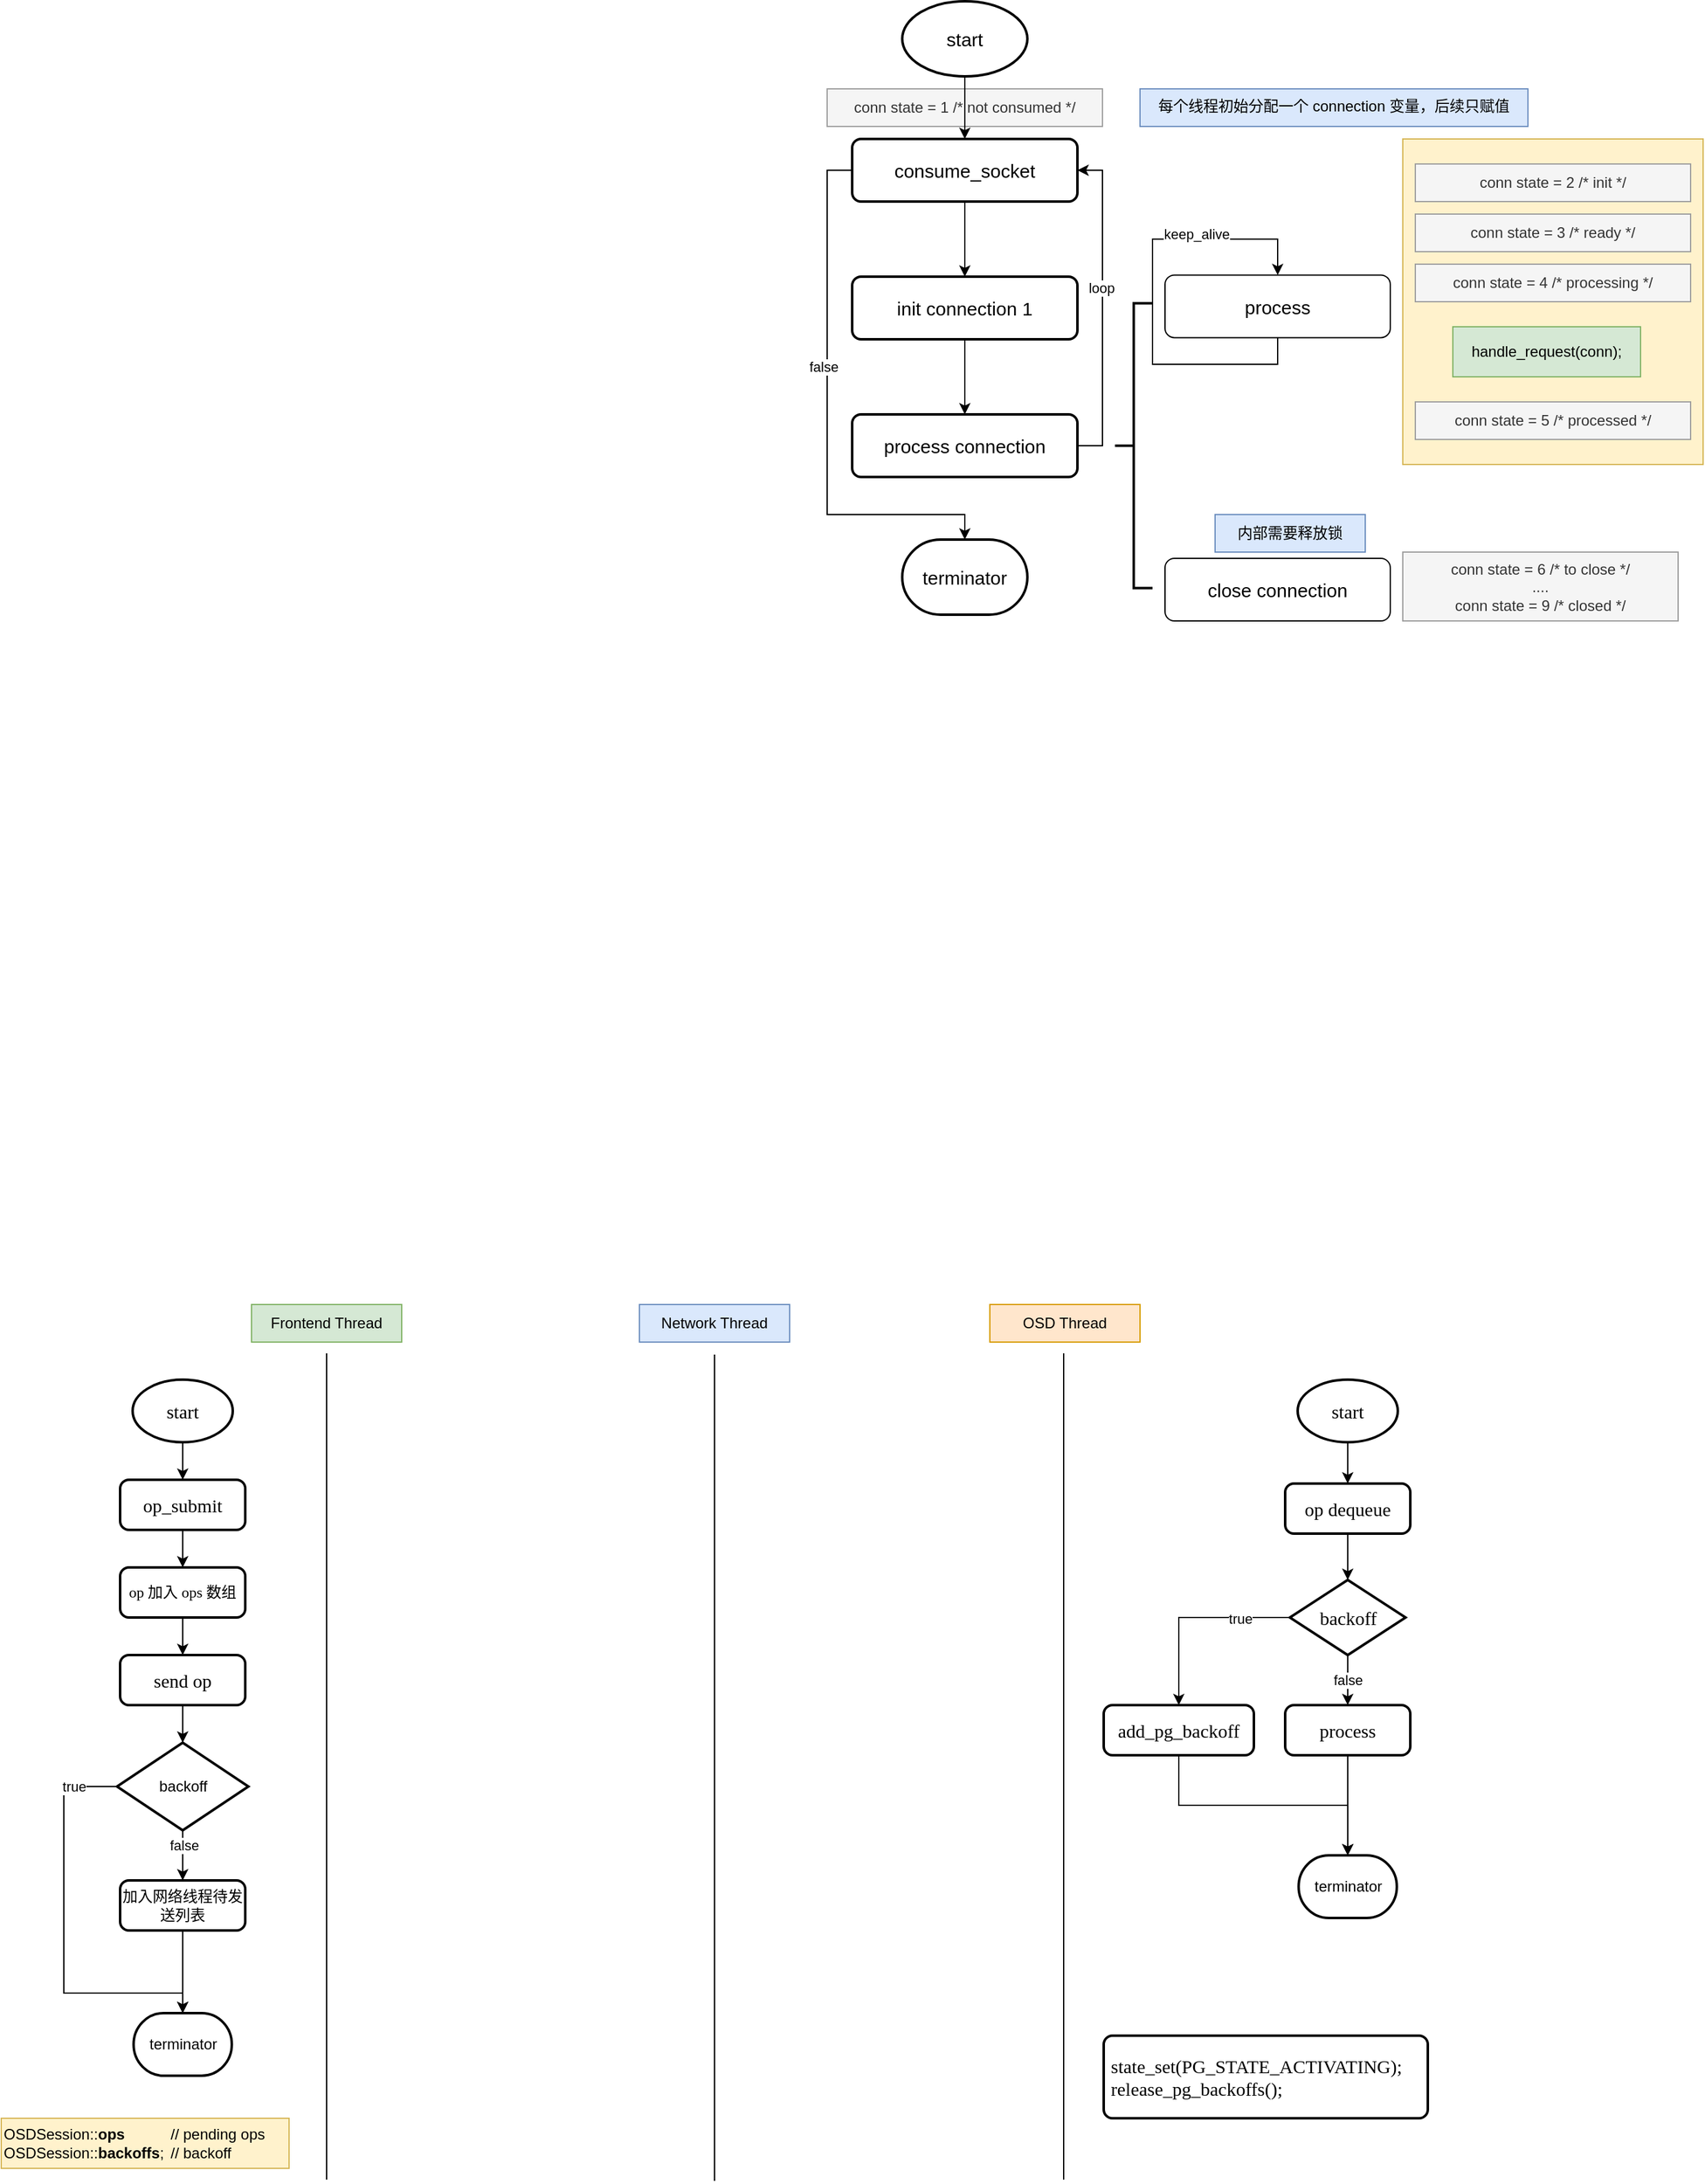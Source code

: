 <mxfile version="24.8.6">
  <diagram id="C5RBs43oDa-KdzZeNtuy" name="Page-1">
    <mxGraphModel dx="3088" dy="819" grid="1" gridSize="10" guides="1" tooltips="1" connect="1" arrows="1" fold="1" page="1" pageScale="1" pageWidth="827" pageHeight="1169" math="0" shadow="0">
      <root>
        <mxCell id="WIyWlLk6GJQsqaUBKTNV-0" />
        <mxCell id="WIyWlLk6GJQsqaUBKTNV-1" parent="WIyWlLk6GJQsqaUBKTNV-0" />
        <mxCell id="h92ZNd57hAfHwcITS-Yp-35" value="" style="group" parent="WIyWlLk6GJQsqaUBKTNV-1" vertex="1" connectable="0">
          <mxGeometry x="-190" y="89" width="700" height="495" as="geometry" />
        </mxCell>
        <mxCell id="h92ZNd57hAfHwcITS-Yp-18" value="conn state = 1&amp;nbsp;/* not consumed */" style="text;html=1;align=center;verticalAlign=middle;whiteSpace=wrap;rounded=0;fillColor=#f5f5f5;fontColor=#333333;strokeColor=#9E9E9E;" parent="h92ZNd57hAfHwcITS-Yp-35" vertex="1">
          <mxGeometry y="70" width="220" height="30" as="geometry" />
        </mxCell>
        <mxCell id="h92ZNd57hAfHwcITS-Yp-0" value="&lt;font style=&quot;font-size: 15px;&quot;&gt;start&lt;/font&gt;" style="strokeWidth=2;html=1;shape=mxgraph.flowchart.start_1;whiteSpace=wrap;" parent="h92ZNd57hAfHwcITS-Yp-35" vertex="1">
          <mxGeometry x="60" width="100" height="60" as="geometry" />
        </mxCell>
        <mxCell id="h92ZNd57hAfHwcITS-Yp-1" value="&lt;font style=&quot;font-size: 15px;&quot;&gt;consume_socket&lt;/font&gt;" style="rounded=1;whiteSpace=wrap;html=1;absoluteArcSize=1;arcSize=14;strokeWidth=2;" parent="h92ZNd57hAfHwcITS-Yp-35" vertex="1">
          <mxGeometry x="20" y="110" width="180" height="50" as="geometry" />
        </mxCell>
        <mxCell id="h92ZNd57hAfHwcITS-Yp-3" value="&lt;font style=&quot;font-size: 15px;&quot;&gt;init&amp;nbsp;connection 1&lt;/font&gt;" style="rounded=1;whiteSpace=wrap;html=1;absoluteArcSize=1;arcSize=14;strokeWidth=2;" parent="h92ZNd57hAfHwcITS-Yp-35" vertex="1">
          <mxGeometry x="20" y="220" width="180" height="50" as="geometry" />
        </mxCell>
        <mxCell id="h92ZNd57hAfHwcITS-Yp-14" style="edgeStyle=orthogonalEdgeStyle;rounded=0;orthogonalLoop=1;jettySize=auto;html=1;entryX=1;entryY=0.5;entryDx=0;entryDy=0;" parent="h92ZNd57hAfHwcITS-Yp-35" source="h92ZNd57hAfHwcITS-Yp-4" target="h92ZNd57hAfHwcITS-Yp-1" edge="1">
          <mxGeometry relative="1" as="geometry">
            <Array as="points">
              <mxPoint x="220" y="355" />
              <mxPoint x="220" y="135" />
            </Array>
          </mxGeometry>
        </mxCell>
        <mxCell id="h92ZNd57hAfHwcITS-Yp-15" value="loop" style="edgeLabel;html=1;align=center;verticalAlign=middle;resizable=0;points=[];" parent="h92ZNd57hAfHwcITS-Yp-14" vertex="1" connectable="0">
          <mxGeometry x="0.122" y="1" relative="1" as="geometry">
            <mxPoint as="offset" />
          </mxGeometry>
        </mxCell>
        <mxCell id="h92ZNd57hAfHwcITS-Yp-4" value="&lt;font style=&quot;font-size: 15px;&quot;&gt;process connection&lt;/font&gt;" style="rounded=1;whiteSpace=wrap;html=1;absoluteArcSize=1;arcSize=14;strokeWidth=2;" parent="h92ZNd57hAfHwcITS-Yp-35" vertex="1">
          <mxGeometry x="20" y="330" width="180" height="50" as="geometry" />
        </mxCell>
        <mxCell id="h92ZNd57hAfHwcITS-Yp-5" value="&lt;font style=&quot;font-size: 15px;&quot;&gt;terminator&lt;/font&gt;" style="strokeWidth=2;html=1;shape=mxgraph.flowchart.terminator;whiteSpace=wrap;" parent="h92ZNd57hAfHwcITS-Yp-35" vertex="1">
          <mxGeometry x="60" y="430" width="100" height="60" as="geometry" />
        </mxCell>
        <mxCell id="h92ZNd57hAfHwcITS-Yp-6" value="" style="strokeWidth=2;html=1;shape=mxgraph.flowchart.annotation_2;align=left;labelPosition=right;pointerEvents=1;" parent="h92ZNd57hAfHwcITS-Yp-35" vertex="1">
          <mxGeometry x="230" y="241.25" width="30" height="227.5" as="geometry" />
        </mxCell>
        <mxCell id="h92ZNd57hAfHwcITS-Yp-7" value="" style="endArrow=classic;html=1;rounded=0;exitX=0.5;exitY=1;exitDx=0;exitDy=0;exitPerimeter=0;entryX=0.5;entryY=0;entryDx=0;entryDy=0;" parent="h92ZNd57hAfHwcITS-Yp-35" source="h92ZNd57hAfHwcITS-Yp-0" target="h92ZNd57hAfHwcITS-Yp-1" edge="1">
          <mxGeometry width="50" height="50" relative="1" as="geometry">
            <mxPoint x="160" y="240" as="sourcePoint" />
            <mxPoint x="210" y="190" as="targetPoint" />
          </mxGeometry>
        </mxCell>
        <mxCell id="h92ZNd57hAfHwcITS-Yp-8" value="" style="endArrow=classic;html=1;rounded=0;exitX=0.5;exitY=1;exitDx=0;exitDy=0;" parent="h92ZNd57hAfHwcITS-Yp-35" source="h92ZNd57hAfHwcITS-Yp-1" edge="1">
          <mxGeometry width="50" height="50" relative="1" as="geometry">
            <mxPoint x="109.41" y="170" as="sourcePoint" />
            <mxPoint x="110" y="220" as="targetPoint" />
          </mxGeometry>
        </mxCell>
        <mxCell id="h92ZNd57hAfHwcITS-Yp-9" value="" style="endArrow=classic;html=1;rounded=0;exitX=0.5;exitY=1;exitDx=0;exitDy=0;entryX=0.5;entryY=0;entryDx=0;entryDy=0;" parent="h92ZNd57hAfHwcITS-Yp-35" source="h92ZNd57hAfHwcITS-Yp-3" target="h92ZNd57hAfHwcITS-Yp-4" edge="1">
          <mxGeometry width="50" height="50" relative="1" as="geometry">
            <mxPoint x="120" y="170" as="sourcePoint" />
            <mxPoint x="120" y="230" as="targetPoint" />
          </mxGeometry>
        </mxCell>
        <mxCell id="h92ZNd57hAfHwcITS-Yp-13" style="edgeStyle=orthogonalEdgeStyle;rounded=0;orthogonalLoop=1;jettySize=auto;html=1;exitX=0;exitY=0.5;exitDx=0;exitDy=0;entryX=0.5;entryY=0;entryDx=0;entryDy=0;entryPerimeter=0;" parent="h92ZNd57hAfHwcITS-Yp-35" source="h92ZNd57hAfHwcITS-Yp-1" target="h92ZNd57hAfHwcITS-Yp-5" edge="1">
          <mxGeometry relative="1" as="geometry">
            <Array as="points">
              <mxPoint y="135" />
              <mxPoint y="410" />
              <mxPoint x="110" y="410" />
            </Array>
          </mxGeometry>
        </mxCell>
        <mxCell id="h92ZNd57hAfHwcITS-Yp-16" value="false" style="edgeLabel;html=1;align=center;verticalAlign=middle;resizable=0;points=[];" parent="h92ZNd57hAfHwcITS-Yp-13" vertex="1" connectable="0">
          <mxGeometry x="-0.169" y="-3" relative="1" as="geometry">
            <mxPoint as="offset" />
          </mxGeometry>
        </mxCell>
        <mxCell id="h92ZNd57hAfHwcITS-Yp-20" value="&lt;font style=&quot;font-size: 15px;&quot;&gt;process&lt;/font&gt;" style="rounded=1;whiteSpace=wrap;html=1;" parent="h92ZNd57hAfHwcITS-Yp-35" vertex="1">
          <mxGeometry x="270" y="218.69" width="180" height="50" as="geometry" />
        </mxCell>
        <mxCell id="h92ZNd57hAfHwcITS-Yp-21" style="edgeStyle=orthogonalEdgeStyle;rounded=0;orthogonalLoop=1;jettySize=auto;html=1;entryX=0.5;entryY=0;entryDx=0;entryDy=0;exitX=0.5;exitY=1;exitDx=0;exitDy=0;" parent="h92ZNd57hAfHwcITS-Yp-35" source="h92ZNd57hAfHwcITS-Yp-20" target="h92ZNd57hAfHwcITS-Yp-20" edge="1">
          <mxGeometry relative="1" as="geometry">
            <Array as="points">
              <mxPoint x="360" y="289.94" />
              <mxPoint x="260" y="289.94" />
              <mxPoint x="260" y="189.94" />
              <mxPoint x="360" y="189.94" />
            </Array>
          </mxGeometry>
        </mxCell>
        <mxCell id="h92ZNd57hAfHwcITS-Yp-22" value="keep_alive" style="edgeLabel;html=1;align=center;verticalAlign=middle;resizable=0;points=[];" parent="h92ZNd57hAfHwcITS-Yp-21" vertex="1" connectable="0">
          <mxGeometry x="0.465" y="4" relative="1" as="geometry">
            <mxPoint as="offset" />
          </mxGeometry>
        </mxCell>
        <mxCell id="h92ZNd57hAfHwcITS-Yp-27" value="&lt;font style=&quot;font-size: 15px;&quot;&gt;close&amp;nbsp;connection&lt;/font&gt;" style="rounded=1;whiteSpace=wrap;html=1;" parent="h92ZNd57hAfHwcITS-Yp-35" vertex="1">
          <mxGeometry x="270" y="445" width="180" height="50" as="geometry" />
        </mxCell>
        <mxCell id="h92ZNd57hAfHwcITS-Yp-28" value="内部需要释放锁" style="text;html=1;align=center;verticalAlign=middle;whiteSpace=wrap;rounded=0;fillColor=#dae8fc;strokeColor=#6c8ebf;" parent="h92ZNd57hAfHwcITS-Yp-35" vertex="1">
          <mxGeometry x="310" y="410" width="120" height="30" as="geometry" />
        </mxCell>
        <mxCell id="h92ZNd57hAfHwcITS-Yp-29" value="&lt;div&gt;conn state = 6 /* to close */&lt;/div&gt;&lt;div&gt;....&lt;/div&gt;conn state = 9 /* closed */" style="text;html=1;align=center;verticalAlign=middle;whiteSpace=wrap;rounded=0;fillColor=#f5f5f5;fontColor=#333333;strokeColor=#9E9E9E;" parent="h92ZNd57hAfHwcITS-Yp-35" vertex="1">
          <mxGeometry x="460" y="440" width="220" height="55" as="geometry" />
        </mxCell>
        <mxCell id="h92ZNd57hAfHwcITS-Yp-32" value="" style="group" parent="h92ZNd57hAfHwcITS-Yp-35" vertex="1" connectable="0">
          <mxGeometry x="460" y="110" width="240" height="260" as="geometry" />
        </mxCell>
        <mxCell id="h92ZNd57hAfHwcITS-Yp-30" value="" style="rounded=0;whiteSpace=wrap;html=1;fillColor=#fff2cc;strokeColor=#d6b656;container=0;" parent="h92ZNd57hAfHwcITS-Yp-32" vertex="1">
          <mxGeometry width="240" height="260" as="geometry" />
        </mxCell>
        <mxCell id="h92ZNd57hAfHwcITS-Yp-19" value="conn state = 2 /* init */" style="text;html=1;align=center;verticalAlign=middle;whiteSpace=wrap;rounded=0;fillColor=#f5f5f5;fontColor=#333333;strokeColor=#9E9E9E;container=0;" parent="h92ZNd57hAfHwcITS-Yp-32" vertex="1">
          <mxGeometry x="10" y="20" width="220" height="30" as="geometry" />
        </mxCell>
        <mxCell id="h92ZNd57hAfHwcITS-Yp-23" value="conn state = 3 /* ready */" style="text;html=1;align=center;verticalAlign=middle;whiteSpace=wrap;rounded=0;fillColor=#f5f5f5;fontColor=#333333;strokeColor=#9E9E9E;container=0;" parent="h92ZNd57hAfHwcITS-Yp-32" vertex="1">
          <mxGeometry x="10" y="60" width="220" height="30" as="geometry" />
        </mxCell>
        <mxCell id="h92ZNd57hAfHwcITS-Yp-24" value="conn state = 4 /* processing */" style="text;html=1;align=center;verticalAlign=middle;whiteSpace=wrap;rounded=0;fillColor=#f5f5f5;fontColor=#333333;strokeColor=#9E9E9E;container=0;" parent="h92ZNd57hAfHwcITS-Yp-32" vertex="1">
          <mxGeometry x="10" y="100" width="220" height="30" as="geometry" />
        </mxCell>
        <mxCell id="h92ZNd57hAfHwcITS-Yp-25" value="handle_request(conn);" style="text;whiteSpace=wrap;verticalAlign=middle;fillColor=#d5e8d4;strokeColor=#82b366;align=center;container=0;" parent="h92ZNd57hAfHwcITS-Yp-32" vertex="1">
          <mxGeometry x="40" y="150" width="150" height="40" as="geometry" />
        </mxCell>
        <mxCell id="h92ZNd57hAfHwcITS-Yp-26" value="conn state = 5 /* processed */" style="text;html=1;align=center;verticalAlign=middle;whiteSpace=wrap;rounded=0;fillColor=#f5f5f5;fontColor=#333333;strokeColor=#9E9E9E;container=0;" parent="h92ZNd57hAfHwcITS-Yp-32" vertex="1">
          <mxGeometry x="10" y="210" width="220" height="30" as="geometry" />
        </mxCell>
        <mxCell id="h92ZNd57hAfHwcITS-Yp-34" value="&lt;div style=&quot;&quot;&gt;&lt;span style=&quot;background-color: initial;&quot;&gt;每个线程初始分配一个 connection 变量，后续只赋值&lt;/span&gt;&lt;/div&gt;" style="text;whiteSpace=wrap;html=1;fillColor=#dae8fc;strokeColor=#6c8ebf;align=center;" parent="h92ZNd57hAfHwcITS-Yp-35" vertex="1">
          <mxGeometry x="250" y="70" width="310" height="30" as="geometry" />
        </mxCell>
        <mxCell id="U1w5Cl4XXdJ5cNv1xuHd-0" value="" style="endArrow=none;html=1;rounded=0;" edge="1" parent="WIyWlLk6GJQsqaUBKTNV-1">
          <mxGeometry width="50" height="50" relative="1" as="geometry">
            <mxPoint x="-280" y="1830" as="sourcePoint" />
            <mxPoint x="-280" y="1170" as="targetPoint" />
          </mxGeometry>
        </mxCell>
        <mxCell id="U1w5Cl4XXdJ5cNv1xuHd-1" value="" style="endArrow=none;html=1;rounded=0;" edge="1" parent="WIyWlLk6GJQsqaUBKTNV-1">
          <mxGeometry width="50" height="50" relative="1" as="geometry">
            <mxPoint x="-590" y="1829" as="sourcePoint" />
            <mxPoint x="-590" y="1169" as="targetPoint" />
          </mxGeometry>
        </mxCell>
        <mxCell id="U1w5Cl4XXdJ5cNv1xuHd-2" value="" style="endArrow=none;html=1;rounded=0;" edge="1" parent="WIyWlLk6GJQsqaUBKTNV-1">
          <mxGeometry width="50" height="50" relative="1" as="geometry">
            <mxPoint x="-1" y="1829" as="sourcePoint" />
            <mxPoint x="-1" y="1169" as="targetPoint" />
          </mxGeometry>
        </mxCell>
        <mxCell id="U1w5Cl4XXdJ5cNv1xuHd-3" value="Frontend Thread" style="text;html=1;align=center;verticalAlign=middle;whiteSpace=wrap;rounded=0;fillColor=#d5e8d4;strokeColor=#82b366;" vertex="1" parent="WIyWlLk6GJQsqaUBKTNV-1">
          <mxGeometry x="-650" y="1130" width="120" height="30" as="geometry" />
        </mxCell>
        <mxCell id="U1w5Cl4XXdJ5cNv1xuHd-4" value="Network Thread" style="text;html=1;align=center;verticalAlign=middle;whiteSpace=wrap;rounded=0;fillColor=#dae8fc;strokeColor=#6c8ebf;" vertex="1" parent="WIyWlLk6GJQsqaUBKTNV-1">
          <mxGeometry x="-340" y="1130" width="120" height="30" as="geometry" />
        </mxCell>
        <mxCell id="U1w5Cl4XXdJ5cNv1xuHd-5" value="OSD Thread" style="text;html=1;align=center;verticalAlign=middle;whiteSpace=wrap;rounded=0;fillColor=#ffe6cc;strokeColor=#d79b00;" vertex="1" parent="WIyWlLk6GJQsqaUBKTNV-1">
          <mxGeometry x="-60" y="1130" width="120" height="30" as="geometry" />
        </mxCell>
        <mxCell id="U1w5Cl4XXdJ5cNv1xuHd-14" style="edgeStyle=orthogonalEdgeStyle;rounded=0;orthogonalLoop=1;jettySize=auto;html=1;exitX=0.5;exitY=1;exitDx=0;exitDy=0;exitPerimeter=0;entryX=0.5;entryY=0;entryDx=0;entryDy=0;" edge="1" parent="WIyWlLk6GJQsqaUBKTNV-1" source="U1w5Cl4XXdJ5cNv1xuHd-6" target="U1w5Cl4XXdJ5cNv1xuHd-7">
          <mxGeometry relative="1" as="geometry" />
        </mxCell>
        <mxCell id="U1w5Cl4XXdJ5cNv1xuHd-6" value="&lt;font face=&quot;Times New Roman&quot; style=&quot;font-size: 15px;&quot;&gt;start&lt;/font&gt;" style="strokeWidth=2;html=1;shape=mxgraph.flowchart.start_1;whiteSpace=wrap;" vertex="1" parent="WIyWlLk6GJQsqaUBKTNV-1">
          <mxGeometry x="-745" y="1190" width="80" height="50" as="geometry" />
        </mxCell>
        <mxCell id="U1w5Cl4XXdJ5cNv1xuHd-15" style="edgeStyle=orthogonalEdgeStyle;rounded=0;orthogonalLoop=1;jettySize=auto;html=1;exitX=0.5;exitY=1;exitDx=0;exitDy=0;entryX=0.5;entryY=0;entryDx=0;entryDy=0;" edge="1" parent="WIyWlLk6GJQsqaUBKTNV-1" source="U1w5Cl4XXdJ5cNv1xuHd-7" target="U1w5Cl4XXdJ5cNv1xuHd-8">
          <mxGeometry relative="1" as="geometry" />
        </mxCell>
        <mxCell id="U1w5Cl4XXdJ5cNv1xuHd-7" value="&lt;font face=&quot;Times New Roman&quot; style=&quot;font-size: 15px;&quot;&gt;op_submit&lt;/font&gt;" style="rounded=1;whiteSpace=wrap;html=1;absoluteArcSize=1;arcSize=14;strokeWidth=2;" vertex="1" parent="WIyWlLk6GJQsqaUBKTNV-1">
          <mxGeometry x="-755" y="1270" width="100" height="40" as="geometry" />
        </mxCell>
        <mxCell id="U1w5Cl4XXdJ5cNv1xuHd-16" style="edgeStyle=orthogonalEdgeStyle;rounded=0;orthogonalLoop=1;jettySize=auto;html=1;exitX=0.5;exitY=1;exitDx=0;exitDy=0;entryX=0.5;entryY=0;entryDx=0;entryDy=0;" edge="1" parent="WIyWlLk6GJQsqaUBKTNV-1" source="U1w5Cl4XXdJ5cNv1xuHd-8" target="U1w5Cl4XXdJ5cNv1xuHd-10">
          <mxGeometry relative="1" as="geometry" />
        </mxCell>
        <mxCell id="U1w5Cl4XXdJ5cNv1xuHd-8" value="&lt;font style=&quot;font-size: 12px;&quot; face=&quot;Times New Roman&quot;&gt;op 加入 ops 数组&lt;/font&gt;" style="rounded=1;whiteSpace=wrap;html=1;absoluteArcSize=1;arcSize=14;strokeWidth=2;" vertex="1" parent="WIyWlLk6GJQsqaUBKTNV-1">
          <mxGeometry x="-755" y="1340" width="100" height="40" as="geometry" />
        </mxCell>
        <mxCell id="U1w5Cl4XXdJ5cNv1xuHd-9" value="&lt;div&gt;OSDSession::&lt;b&gt;ops&lt;/b&gt; &lt;span style=&quot;white-space:pre&quot;&gt;&#x9;&#x9;&lt;/span&gt;// pending ops&lt;/div&gt;&lt;div&gt;OSDSession::&lt;b&gt;backoffs&lt;/b&gt;;&lt;span style=&quot;white-space:pre&quot;&gt;&#x9;&lt;/span&gt;// backoff&lt;/div&gt;" style="text;html=1;align=left;verticalAlign=middle;whiteSpace=wrap;rounded=0;fillColor=#fff2cc;strokeColor=#d6b656;" vertex="1" parent="WIyWlLk6GJQsqaUBKTNV-1">
          <mxGeometry x="-850" y="1780" width="230" height="40" as="geometry" />
        </mxCell>
        <mxCell id="U1w5Cl4XXdJ5cNv1xuHd-10" value="&lt;font face=&quot;Times New Roman&quot; style=&quot;font-size: 15px;&quot;&gt;send op&lt;/font&gt;" style="rounded=1;whiteSpace=wrap;html=1;absoluteArcSize=1;arcSize=14;strokeWidth=2;" vertex="1" parent="WIyWlLk6GJQsqaUBKTNV-1">
          <mxGeometry x="-755" y="1410" width="100" height="40" as="geometry" />
        </mxCell>
        <mxCell id="U1w5Cl4XXdJ5cNv1xuHd-18" style="edgeStyle=orthogonalEdgeStyle;rounded=0;orthogonalLoop=1;jettySize=auto;html=1;exitX=0.5;exitY=1;exitDx=0;exitDy=0;exitPerimeter=0;entryX=0.5;entryY=0;entryDx=0;entryDy=0;" edge="1" parent="WIyWlLk6GJQsqaUBKTNV-1" source="U1w5Cl4XXdJ5cNv1xuHd-11" target="U1w5Cl4XXdJ5cNv1xuHd-12">
          <mxGeometry relative="1" as="geometry" />
        </mxCell>
        <mxCell id="U1w5Cl4XXdJ5cNv1xuHd-22" value="false" style="edgeLabel;html=1;align=center;verticalAlign=middle;resizable=0;points=[];" vertex="1" connectable="0" parent="U1w5Cl4XXdJ5cNv1xuHd-18">
          <mxGeometry x="-0.4" y="1" relative="1" as="geometry">
            <mxPoint as="offset" />
          </mxGeometry>
        </mxCell>
        <mxCell id="U1w5Cl4XXdJ5cNv1xuHd-11" value="backoff" style="strokeWidth=2;html=1;shape=mxgraph.flowchart.decision;whiteSpace=wrap;" vertex="1" parent="WIyWlLk6GJQsqaUBKTNV-1">
          <mxGeometry x="-757.5" y="1480" width="105" height="70" as="geometry" />
        </mxCell>
        <mxCell id="U1w5Cl4XXdJ5cNv1xuHd-12" value="加入网络线程待发送列表" style="rounded=1;whiteSpace=wrap;html=1;absoluteArcSize=1;arcSize=14;strokeWidth=2;" vertex="1" parent="WIyWlLk6GJQsqaUBKTNV-1">
          <mxGeometry x="-755" y="1590" width="100" height="40" as="geometry" />
        </mxCell>
        <mxCell id="U1w5Cl4XXdJ5cNv1xuHd-13" value="terminator" style="strokeWidth=2;html=1;shape=mxgraph.flowchart.terminator;whiteSpace=wrap;" vertex="1" parent="WIyWlLk6GJQsqaUBKTNV-1">
          <mxGeometry x="-744.25" y="1696" width="78.5" height="50" as="geometry" />
        </mxCell>
        <mxCell id="U1w5Cl4XXdJ5cNv1xuHd-17" style="edgeStyle=orthogonalEdgeStyle;rounded=0;orthogonalLoop=1;jettySize=auto;html=1;exitX=0.5;exitY=1;exitDx=0;exitDy=0;entryX=0.5;entryY=0;entryDx=0;entryDy=0;entryPerimeter=0;" edge="1" parent="WIyWlLk6GJQsqaUBKTNV-1" source="U1w5Cl4XXdJ5cNv1xuHd-10" target="U1w5Cl4XXdJ5cNv1xuHd-11">
          <mxGeometry relative="1" as="geometry" />
        </mxCell>
        <mxCell id="U1w5Cl4XXdJ5cNv1xuHd-19" style="edgeStyle=orthogonalEdgeStyle;rounded=0;orthogonalLoop=1;jettySize=auto;html=1;exitX=0.5;exitY=1;exitDx=0;exitDy=0;entryX=0.5;entryY=0;entryDx=0;entryDy=0;entryPerimeter=0;" edge="1" parent="WIyWlLk6GJQsqaUBKTNV-1" source="U1w5Cl4XXdJ5cNv1xuHd-12" target="U1w5Cl4XXdJ5cNv1xuHd-13">
          <mxGeometry relative="1" as="geometry" />
        </mxCell>
        <mxCell id="U1w5Cl4XXdJ5cNv1xuHd-20" style="edgeStyle=orthogonalEdgeStyle;rounded=0;orthogonalLoop=1;jettySize=auto;html=1;exitX=0;exitY=0.5;exitDx=0;exitDy=0;exitPerimeter=0;entryX=0.5;entryY=0;entryDx=0;entryDy=0;entryPerimeter=0;" edge="1" parent="WIyWlLk6GJQsqaUBKTNV-1" source="U1w5Cl4XXdJ5cNv1xuHd-11" target="U1w5Cl4XXdJ5cNv1xuHd-13">
          <mxGeometry relative="1" as="geometry">
            <Array as="points">
              <mxPoint x="-800" y="1515" />
              <mxPoint x="-800" y="1680" />
              <mxPoint x="-705" y="1680" />
            </Array>
          </mxGeometry>
        </mxCell>
        <mxCell id="U1w5Cl4XXdJ5cNv1xuHd-21" value="true" style="edgeLabel;html=1;align=center;verticalAlign=middle;resizable=0;points=[];" vertex="1" connectable="0" parent="U1w5Cl4XXdJ5cNv1xuHd-20">
          <mxGeometry x="-0.783" relative="1" as="geometry">
            <mxPoint as="offset" />
          </mxGeometry>
        </mxCell>
        <mxCell id="U1w5Cl4XXdJ5cNv1xuHd-29" style="edgeStyle=orthogonalEdgeStyle;rounded=0;orthogonalLoop=1;jettySize=auto;html=1;exitX=0.5;exitY=1;exitDx=0;exitDy=0;exitPerimeter=0;entryX=0.5;entryY=0;entryDx=0;entryDy=0;" edge="1" parent="WIyWlLk6GJQsqaUBKTNV-1" source="U1w5Cl4XXdJ5cNv1xuHd-23" target="U1w5Cl4XXdJ5cNv1xuHd-24">
          <mxGeometry relative="1" as="geometry" />
        </mxCell>
        <mxCell id="U1w5Cl4XXdJ5cNv1xuHd-23" value="&lt;font face=&quot;Times New Roman&quot; style=&quot;font-size: 15px;&quot;&gt;start&lt;/font&gt;" style="strokeWidth=2;html=1;shape=mxgraph.flowchart.start_1;whiteSpace=wrap;" vertex="1" parent="WIyWlLk6GJQsqaUBKTNV-1">
          <mxGeometry x="186" y="1190" width="80" height="50" as="geometry" />
        </mxCell>
        <mxCell id="U1w5Cl4XXdJ5cNv1xuHd-24" value="&lt;font face=&quot;Times New Roman&quot;&gt;&lt;span style=&quot;font-size: 15px;&quot;&gt;op dequeue&lt;/span&gt;&lt;/font&gt;" style="rounded=1;whiteSpace=wrap;html=1;absoluteArcSize=1;arcSize=14;strokeWidth=2;" vertex="1" parent="WIyWlLk6GJQsqaUBKTNV-1">
          <mxGeometry x="176" y="1273" width="100" height="40" as="geometry" />
        </mxCell>
        <mxCell id="U1w5Cl4XXdJ5cNv1xuHd-30" value="false" style="edgeStyle=orthogonalEdgeStyle;rounded=0;orthogonalLoop=1;jettySize=auto;html=1;exitX=0.5;exitY=1;exitDx=0;exitDy=0;exitPerimeter=0;entryX=0.5;entryY=0;entryDx=0;entryDy=0;" edge="1" parent="WIyWlLk6GJQsqaUBKTNV-1" source="U1w5Cl4XXdJ5cNv1xuHd-26" target="U1w5Cl4XXdJ5cNv1xuHd-27">
          <mxGeometry relative="1" as="geometry" />
        </mxCell>
        <mxCell id="U1w5Cl4XXdJ5cNv1xuHd-32" style="edgeStyle=orthogonalEdgeStyle;rounded=0;orthogonalLoop=1;jettySize=auto;html=1;exitX=0;exitY=0.5;exitDx=0;exitDy=0;exitPerimeter=0;entryX=0.5;entryY=0;entryDx=0;entryDy=0;" edge="1" parent="WIyWlLk6GJQsqaUBKTNV-1" source="U1w5Cl4XXdJ5cNv1xuHd-26" target="U1w5Cl4XXdJ5cNv1xuHd-31">
          <mxGeometry relative="1" as="geometry" />
        </mxCell>
        <mxCell id="U1w5Cl4XXdJ5cNv1xuHd-33" value="true" style="edgeLabel;html=1;align=center;verticalAlign=middle;resizable=0;points=[];" vertex="1" connectable="0" parent="U1w5Cl4XXdJ5cNv1xuHd-32">
          <mxGeometry x="-0.499" y="1" relative="1" as="geometry">
            <mxPoint as="offset" />
          </mxGeometry>
        </mxCell>
        <mxCell id="U1w5Cl4XXdJ5cNv1xuHd-26" value="&lt;font style=&quot;font-size: 15px;&quot; face=&quot;Times New Roman&quot;&gt;backoff&lt;/font&gt;" style="strokeWidth=2;html=1;shape=mxgraph.flowchart.decision;whiteSpace=wrap;" vertex="1" parent="WIyWlLk6GJQsqaUBKTNV-1">
          <mxGeometry x="179.75" y="1350" width="92.5" height="60" as="geometry" />
        </mxCell>
        <mxCell id="U1w5Cl4XXdJ5cNv1xuHd-36" style="edgeStyle=orthogonalEdgeStyle;rounded=0;orthogonalLoop=1;jettySize=auto;html=1;exitX=0.5;exitY=1;exitDx=0;exitDy=0;" edge="1" parent="WIyWlLk6GJQsqaUBKTNV-1" source="U1w5Cl4XXdJ5cNv1xuHd-27">
          <mxGeometry relative="1" as="geometry">
            <mxPoint x="226" y="1570" as="targetPoint" />
          </mxGeometry>
        </mxCell>
        <mxCell id="U1w5Cl4XXdJ5cNv1xuHd-27" value="&lt;font style=&quot;font-size: 15px;&quot; face=&quot;Times New Roman&quot;&gt;process&lt;/font&gt;" style="rounded=1;whiteSpace=wrap;html=1;absoluteArcSize=1;arcSize=14;strokeWidth=2;" vertex="1" parent="WIyWlLk6GJQsqaUBKTNV-1">
          <mxGeometry x="176" y="1450" width="100" height="40" as="geometry" />
        </mxCell>
        <mxCell id="U1w5Cl4XXdJ5cNv1xuHd-28" style="edgeStyle=orthogonalEdgeStyle;rounded=0;orthogonalLoop=1;jettySize=auto;html=1;exitX=0.5;exitY=1;exitDx=0;exitDy=0;entryX=0.5;entryY=0;entryDx=0;entryDy=0;entryPerimeter=0;" edge="1" parent="WIyWlLk6GJQsqaUBKTNV-1" source="U1w5Cl4XXdJ5cNv1xuHd-24" target="U1w5Cl4XXdJ5cNv1xuHd-26">
          <mxGeometry relative="1" as="geometry" />
        </mxCell>
        <mxCell id="U1w5Cl4XXdJ5cNv1xuHd-35" style="edgeStyle=orthogonalEdgeStyle;rounded=0;orthogonalLoop=1;jettySize=auto;html=1;exitX=0.5;exitY=1;exitDx=0;exitDy=0;" edge="1" parent="WIyWlLk6GJQsqaUBKTNV-1" source="U1w5Cl4XXdJ5cNv1xuHd-31" target="U1w5Cl4XXdJ5cNv1xuHd-34">
          <mxGeometry relative="1" as="geometry" />
        </mxCell>
        <mxCell id="U1w5Cl4XXdJ5cNv1xuHd-31" value="&lt;div data-morpho-block-id=&quot;docyg-2cb7d0c1-a724-11ef-acb9-47eefe7e204d&quot; class=&quot;mp-block-code-container&quot;&gt;&lt;pre style=&quot;overflow:auto&quot; class=&quot;mp-block-code-wrapper language-cpp&quot; data-view=&quot;code&quot; data-indent=&quot;0&quot; data-autowrap=&quot;false&quot; data-lang=&quot;cpp&quot; data-title=&quot;&quot; spellcheck=&quot;false&quot;&gt;&lt;div style=&quot;overflow:auto&quot; class=&quot;mp-block-code-content&quot;&gt;&lt;div data-text-content=&quot;&quot; class=&quot;mp-block-code-line&quot;&gt;&lt;span class=&quot;mp-block-code-line-content&quot;&gt;&lt;font style=&quot;font-size: 15px;&quot; face=&quot;Times New Roman&quot;&gt;add_pg_backoff&lt;/font&gt;&lt;/span&gt;&lt;/div&gt;&lt;/div&gt;&lt;/pre&gt;&lt;/div&gt;&lt;span class=&quot;mp-morpho-clipboard-doc-data&quot; data-morpho-doc-data=&quot;{&amp;quot;token&amp;quot;:&amp;quot;eyJhbGciOiJkaXIiLCJlbmMiOiJBMjU2R0NNIiwiYXBwSWQiOjEsInVpZCI6IlJwZjc3dm04TEUiLCJkb2NJZCI6InA1akJ1VllRQU9MX0IyIn0..MZDtKFkFQTlGJ8MC.aDaDxI_EinaNMKY9jjZV700NFYcS0YW0zk7ayk-DiJGO3N3S66tyYHH0j371GUDVrIQJL9d3-qEqKE9PYFEJRVh-kbnZ5zRWzxFcASqiscKPwq9REfCqIlF_kGmAo9mJ8rU3PhqWoFYz_juT_r-jXPNIgs_IecfH0P-RgJFbQ_LCheDi5WE2Oov2HN13xUEcA_zCnDivd8Q_zoicypyFRY-GZA.uTiKGGI4jxvv-MYLlxSpGw&amp;quot;,&amp;quot;appId&amp;quot;:&amp;quot;1&amp;quot;}&quot;&gt;&lt;/span&gt;" style="rounded=1;whiteSpace=wrap;html=1;absoluteArcSize=1;arcSize=14;strokeWidth=2;" vertex="1" parent="WIyWlLk6GJQsqaUBKTNV-1">
          <mxGeometry x="31" y="1450" width="120" height="40" as="geometry" />
        </mxCell>
        <mxCell id="U1w5Cl4XXdJ5cNv1xuHd-34" value="terminator" style="strokeWidth=2;html=1;shape=mxgraph.flowchart.terminator;whiteSpace=wrap;" vertex="1" parent="WIyWlLk6GJQsqaUBKTNV-1">
          <mxGeometry x="186.75" y="1570" width="78.5" height="50" as="geometry" />
        </mxCell>
        <mxCell id="U1w5Cl4XXdJ5cNv1xuHd-37" value="&lt;div data-morpho-block-id=&quot;docyg-2cb7d0c1-a724-11ef-acb9-47eefe7e204d&quot; class=&quot;mp-block-code-container&quot;&gt;&lt;pre style=&quot;overflow:auto&quot; class=&quot;mp-block-code-wrapper language-cpp&quot; data-view=&quot;code&quot; data-indent=&quot;0&quot; data-autowrap=&quot;false&quot; data-lang=&quot;cpp&quot; data-title=&quot;&quot; spellcheck=&quot;false&quot;&gt;&lt;div style=&quot;overflow: auto; font-size: 15px;&quot; class=&quot;mp-block-code-content&quot;&gt;&lt;div data-text-content=&quot;&quot; class=&quot;mp-block-code-line&quot;&gt;&lt;p style=&quot;margin: 0px; font-variant-numeric: normal; font-variant-east-asian: normal; font-variant-alternates: normal; font-size-adjust: none; font-kerning: auto; font-optical-sizing: auto; font-feature-settings: normal; font-variation-settings: normal; font-variant-position: normal; font-stretch: normal; line-height: normal; white-space: normal;&quot; class=&quot;p1&quot;&gt;&lt;font style=&quot;font-size: 15px;&quot; face=&quot;Times New Roman&quot;&gt;&lt;span style=&quot;&quot; class=&quot;Apple-converted-space&quot;&gt;&amp;nbsp;&lt;/span&gt;state_set(PG_STATE_ACTIVATING);&lt;/font&gt;&lt;/p&gt;&lt;p style=&quot;margin: 0px; font-variant-numeric: normal; font-variant-east-asian: normal; font-variant-alternates: normal; font-size-adjust: none; font-kerning: auto; font-optical-sizing: auto; font-feature-settings: normal; font-variation-settings: normal; font-variant-position: normal; font-stretch: normal; line-height: normal; white-space: normal;&quot; class=&quot;p1&quot;&gt;&lt;font style=&quot;font-size: 15px;&quot; face=&quot;Times New Roman&quot;&gt;&lt;span style=&quot;&quot; class=&quot;Apple-converted-space&quot;&gt;&amp;nbsp;&lt;/span&gt;release_pg_backoffs();&lt;/font&gt;&lt;/p&gt;&lt;/div&gt;&lt;/div&gt;&lt;/pre&gt;&lt;/div&gt;&lt;span class=&quot;mp-morpho-clipboard-doc-data&quot; data-morpho-doc-data=&quot;{&amp;quot;token&amp;quot;:&amp;quot;eyJhbGciOiJkaXIiLCJlbmMiOiJBMjU2R0NNIiwiYXBwSWQiOjEsInVpZCI6IlJwZjc3dm04TEUiLCJkb2NJZCI6InA1akJ1VllRQU9MX0IyIn0..MZDtKFkFQTlGJ8MC.aDaDxI_EinaNMKY9jjZV700NFYcS0YW0zk7ayk-DiJGO3N3S66tyYHH0j371GUDVrIQJL9d3-qEqKE9PYFEJRVh-kbnZ5zRWzxFcASqiscKPwq9REfCqIlF_kGmAo9mJ8rU3PhqWoFYz_juT_r-jXPNIgs_IecfH0P-RgJFbQ_LCheDi5WE2Oov2HN13xUEcA_zCnDivd8Q_zoicypyFRY-GZA.uTiKGGI4jxvv-MYLlxSpGw&amp;quot;,&amp;quot;appId&amp;quot;:&amp;quot;1&amp;quot;}&quot;&gt;&lt;/span&gt;" style="rounded=1;whiteSpace=wrap;html=1;absoluteArcSize=1;arcSize=14;strokeWidth=2;align=left;" vertex="1" parent="WIyWlLk6GJQsqaUBKTNV-1">
          <mxGeometry x="31" y="1714" width="259" height="66" as="geometry" />
        </mxCell>
      </root>
    </mxGraphModel>
  </diagram>
</mxfile>
